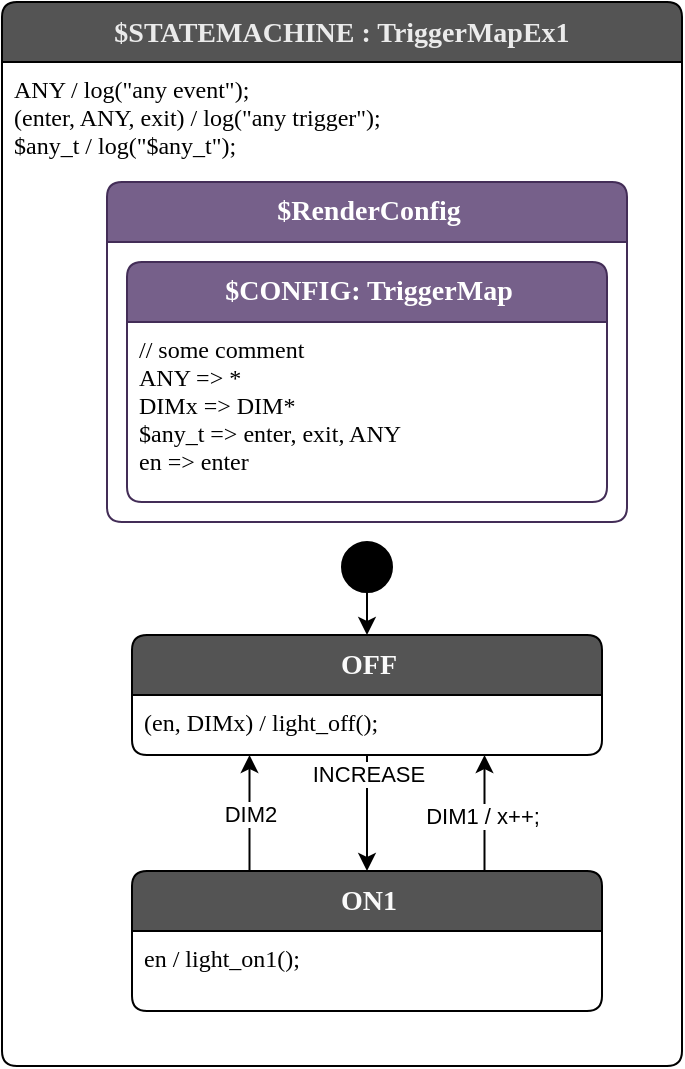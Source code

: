 <mxfile>
    <diagram id="MKuSY8VSyavK2Ai-hcvc" name="Page-1">
        <mxGraphModel dx="956" dy="346" grid="1" gridSize="10" guides="1" tooltips="1" connect="1" arrows="1" fold="1" page="1" pageScale="1" pageWidth="850" pageHeight="1100" math="0" shadow="0">
            <root>
                <mxCell id="0"/>
                <mxCell id="1" parent="0"/>
                <mxCell id="5" value="$STATEMACHINE : TriggerMapEx1" style="shape=swimlane;rotatable=0;align=center;verticalAlign=top;fontFamily=Lucida Console;startSize=30;fontSize=14;fontStyle=1;swimlaneFillColor=default;rounded=1;arcSize=15;absoluteArcSize=1;fillColor=#545454;fontColor=#EBEBEB;" parent="1" vertex="1">
                    <mxGeometry x="40" y="60" width="340" height="532" as="geometry"/>
                </mxCell>
                <mxCell id="6" value="ANY / log(&quot;any event&quot;);&#10;(enter, ANY, exit) / log(&quot;any trigger&quot;);&#10;$any_t / log(&quot;$any_t&quot;);" style="fontFamily=Lucida Console;align=left;verticalAlign=top;fillColor=none;gradientColor=none;strokeColor=none;rounded=0;spacingLeft=4;resizable=0;movable=0;deletable=0;rotatable=0;autosize=1;" parent="5" vertex="1" connectable="0">
                    <mxGeometry y="30" width="310" height="60" as="geometry"/>
                </mxCell>
                <mxCell id="7" style="edgeStyle=none;html=1;" parent="5" source="8" target="9" edge="1">
                    <mxGeometry relative="1" as="geometry"/>
                </mxCell>
                <mxCell id="9" value="OFF" style="shape=swimlane;rotatable=0;align=center;verticalAlign=top;fontFamily=Lucida Console;startSize=30;fontSize=14;fontStyle=1;swimlaneFillColor=default;html=1;rounded=1;arcSize=15;absoluteArcSize=1;fillColor=#545454;fontColor=#FAFAFA;" parent="5" vertex="1">
                    <mxGeometry x="65" y="316.5" width="235" height="60" as="geometry"/>
                </mxCell>
                <mxCell id="10" value="(en, DIMx) / light_off();" style="fontFamily=Lucida Console;align=left;verticalAlign=top;fillColor=none;gradientColor=none;strokeColor=none;rounded=0;spacingLeft=4;resizable=0;movable=0;deletable=0;rotatable=0;autosize=1;" parent="9" vertex="1" connectable="0">
                    <mxGeometry y="30" width="210" height="30" as="geometry"/>
                </mxCell>
                <mxCell id="24" value="DIM1 / x++;" style="edgeStyle=none;html=1;exitX=0.75;exitY=0;exitDx=0;exitDy=0;entryX=0.75;entryY=1;entryDx=0;entryDy=0;" parent="5" source="15" target="9" edge="1">
                    <mxGeometry x="-0.035" y="1" relative="1" as="geometry">
                        <mxPoint as="offset"/>
                    </mxGeometry>
                </mxCell>
                <mxCell id="28" style="edgeStyle=none;html=1;exitX=0.5;exitY=1;exitDx=0;exitDy=0;entryX=0.5;entryY=0;entryDx=0;entryDy=0;" parent="5" source="9" target="15" edge="1">
                    <mxGeometry relative="1" as="geometry">
                        <mxPoint x="110" y="454.5" as="targetPoint"/>
                    </mxGeometry>
                </mxCell>
                <mxCell id="29" value="INCREASE" style="edgeLabel;html=1;align=center;verticalAlign=middle;resizable=0;points=[];" parent="28" vertex="1" connectable="0">
                    <mxGeometry x="-0.39" y="1" relative="1" as="geometry">
                        <mxPoint x="-1" y="-8" as="offset"/>
                    </mxGeometry>
                </mxCell>
                <mxCell id="36" value="DIM2" style="edgeStyle=none;html=1;exitX=0.25;exitY=0;exitDx=0;exitDy=0;entryX=0.25;entryY=1;entryDx=0;entryDy=0;" parent="5" source="15" target="9" edge="1">
                    <mxGeometry relative="1" as="geometry"/>
                </mxCell>
                <mxCell id="15" value="ON1" style="shape=swimlane;rotatable=0;align=center;verticalAlign=top;fontFamily=Lucida Console;startSize=30;fontSize=14;fontStyle=1;swimlaneFillColor=default;html=1;rounded=1;arcSize=15;absoluteArcSize=1;fillColor=#545454;fontColor=#FAFAFA;" parent="5" vertex="1">
                    <mxGeometry x="65" y="434.5" width="235" height="70" as="geometry"/>
                </mxCell>
                <mxCell id="16" value="en / light_on1();" style="fontFamily=Lucida Console;align=left;verticalAlign=top;fillColor=none;gradientColor=none;strokeColor=none;rounded=0;spacingLeft=4;resizable=0;movable=0;deletable=0;rotatable=0;autosize=1;" parent="15" vertex="1" connectable="0">
                    <mxGeometry y="30" width="150" height="30" as="geometry"/>
                </mxCell>
                <mxCell id="62" value="$RenderConfig" style="shape=swimlane;rotatable=0;align=center;verticalAlign=top;fontFamily=Lucida Console;startSize=30;fontSize=14;fontStyle=1;swimlaneFillColor=default;html=1;rounded=1;arcSize=15;absoluteArcSize=1;fillColor=#76608a;strokeColor=#432D57;fontColor=#ffffff;" parent="5" vertex="1">
                    <mxGeometry x="52.5" y="90" width="260" height="170" as="geometry">
                        <mxRectangle x="97" y="62" width="210" height="70" as="alternateBounds"/>
                    </mxGeometry>
                </mxCell>
                <mxCell id="63" value="" style="fontFamily=Lucida Console;align=left;verticalAlign=top;fillColor=none;gradientColor=none;strokeColor=none;rounded=0;spacingLeft=4;resizable=0;movable=0;deletable=0;rotatable=0;autosize=1;" parent="62" vertex="1" connectable="0">
                    <mxGeometry y="30" width="50" height="40" as="geometry"/>
                </mxCell>
                <mxCell id="126" value="$CONFIG: TriggerMap" style="shape=swimlane;rotatable=0;align=center;verticalAlign=top;fontFamily=Lucida Console;startSize=30;fontSize=14;fontStyle=1;swimlaneFillColor=default;html=1;rounded=1;arcSize=15;absoluteArcSize=1;fillColor=#76608a;fontColor=#ffffff;strokeColor=#432D57;" parent="62" vertex="1">
                    <mxGeometry x="10" y="40" width="240" height="120" as="geometry">
                        <mxRectangle x="40" y="80" width="280" height="70" as="alternateBounds"/>
                    </mxGeometry>
                </mxCell>
                <mxCell id="127" value="// some comment&#10;ANY =&gt; *&#10;DIMx =&gt; DIM*&#10;$any_t =&gt; enter, exit, ANY&#10;en =&gt; enter" style="fontFamily=Lucida Console;align=left;verticalAlign=top;fillColor=none;gradientColor=none;strokeColor=none;rounded=0;spacingLeft=4;resizable=0;movable=0;deletable=0;rotatable=0;autosize=1;" parent="126" vertex="1" connectable="0">
                    <mxGeometry y="30" width="210" height="90" as="geometry"/>
                </mxCell>
                <mxCell id="8" value="$initial_state" style="shape=ellipse;aspect=fixed;fillColor=#000000;resizable=0;rotatable=0;noLabel=1;editable=0;" parent="5" vertex="1">
                    <mxGeometry x="170" y="270" width="25" height="25" as="geometry"/>
                </mxCell>
            </root>
        </mxGraphModel>
    </diagram>
</mxfile>